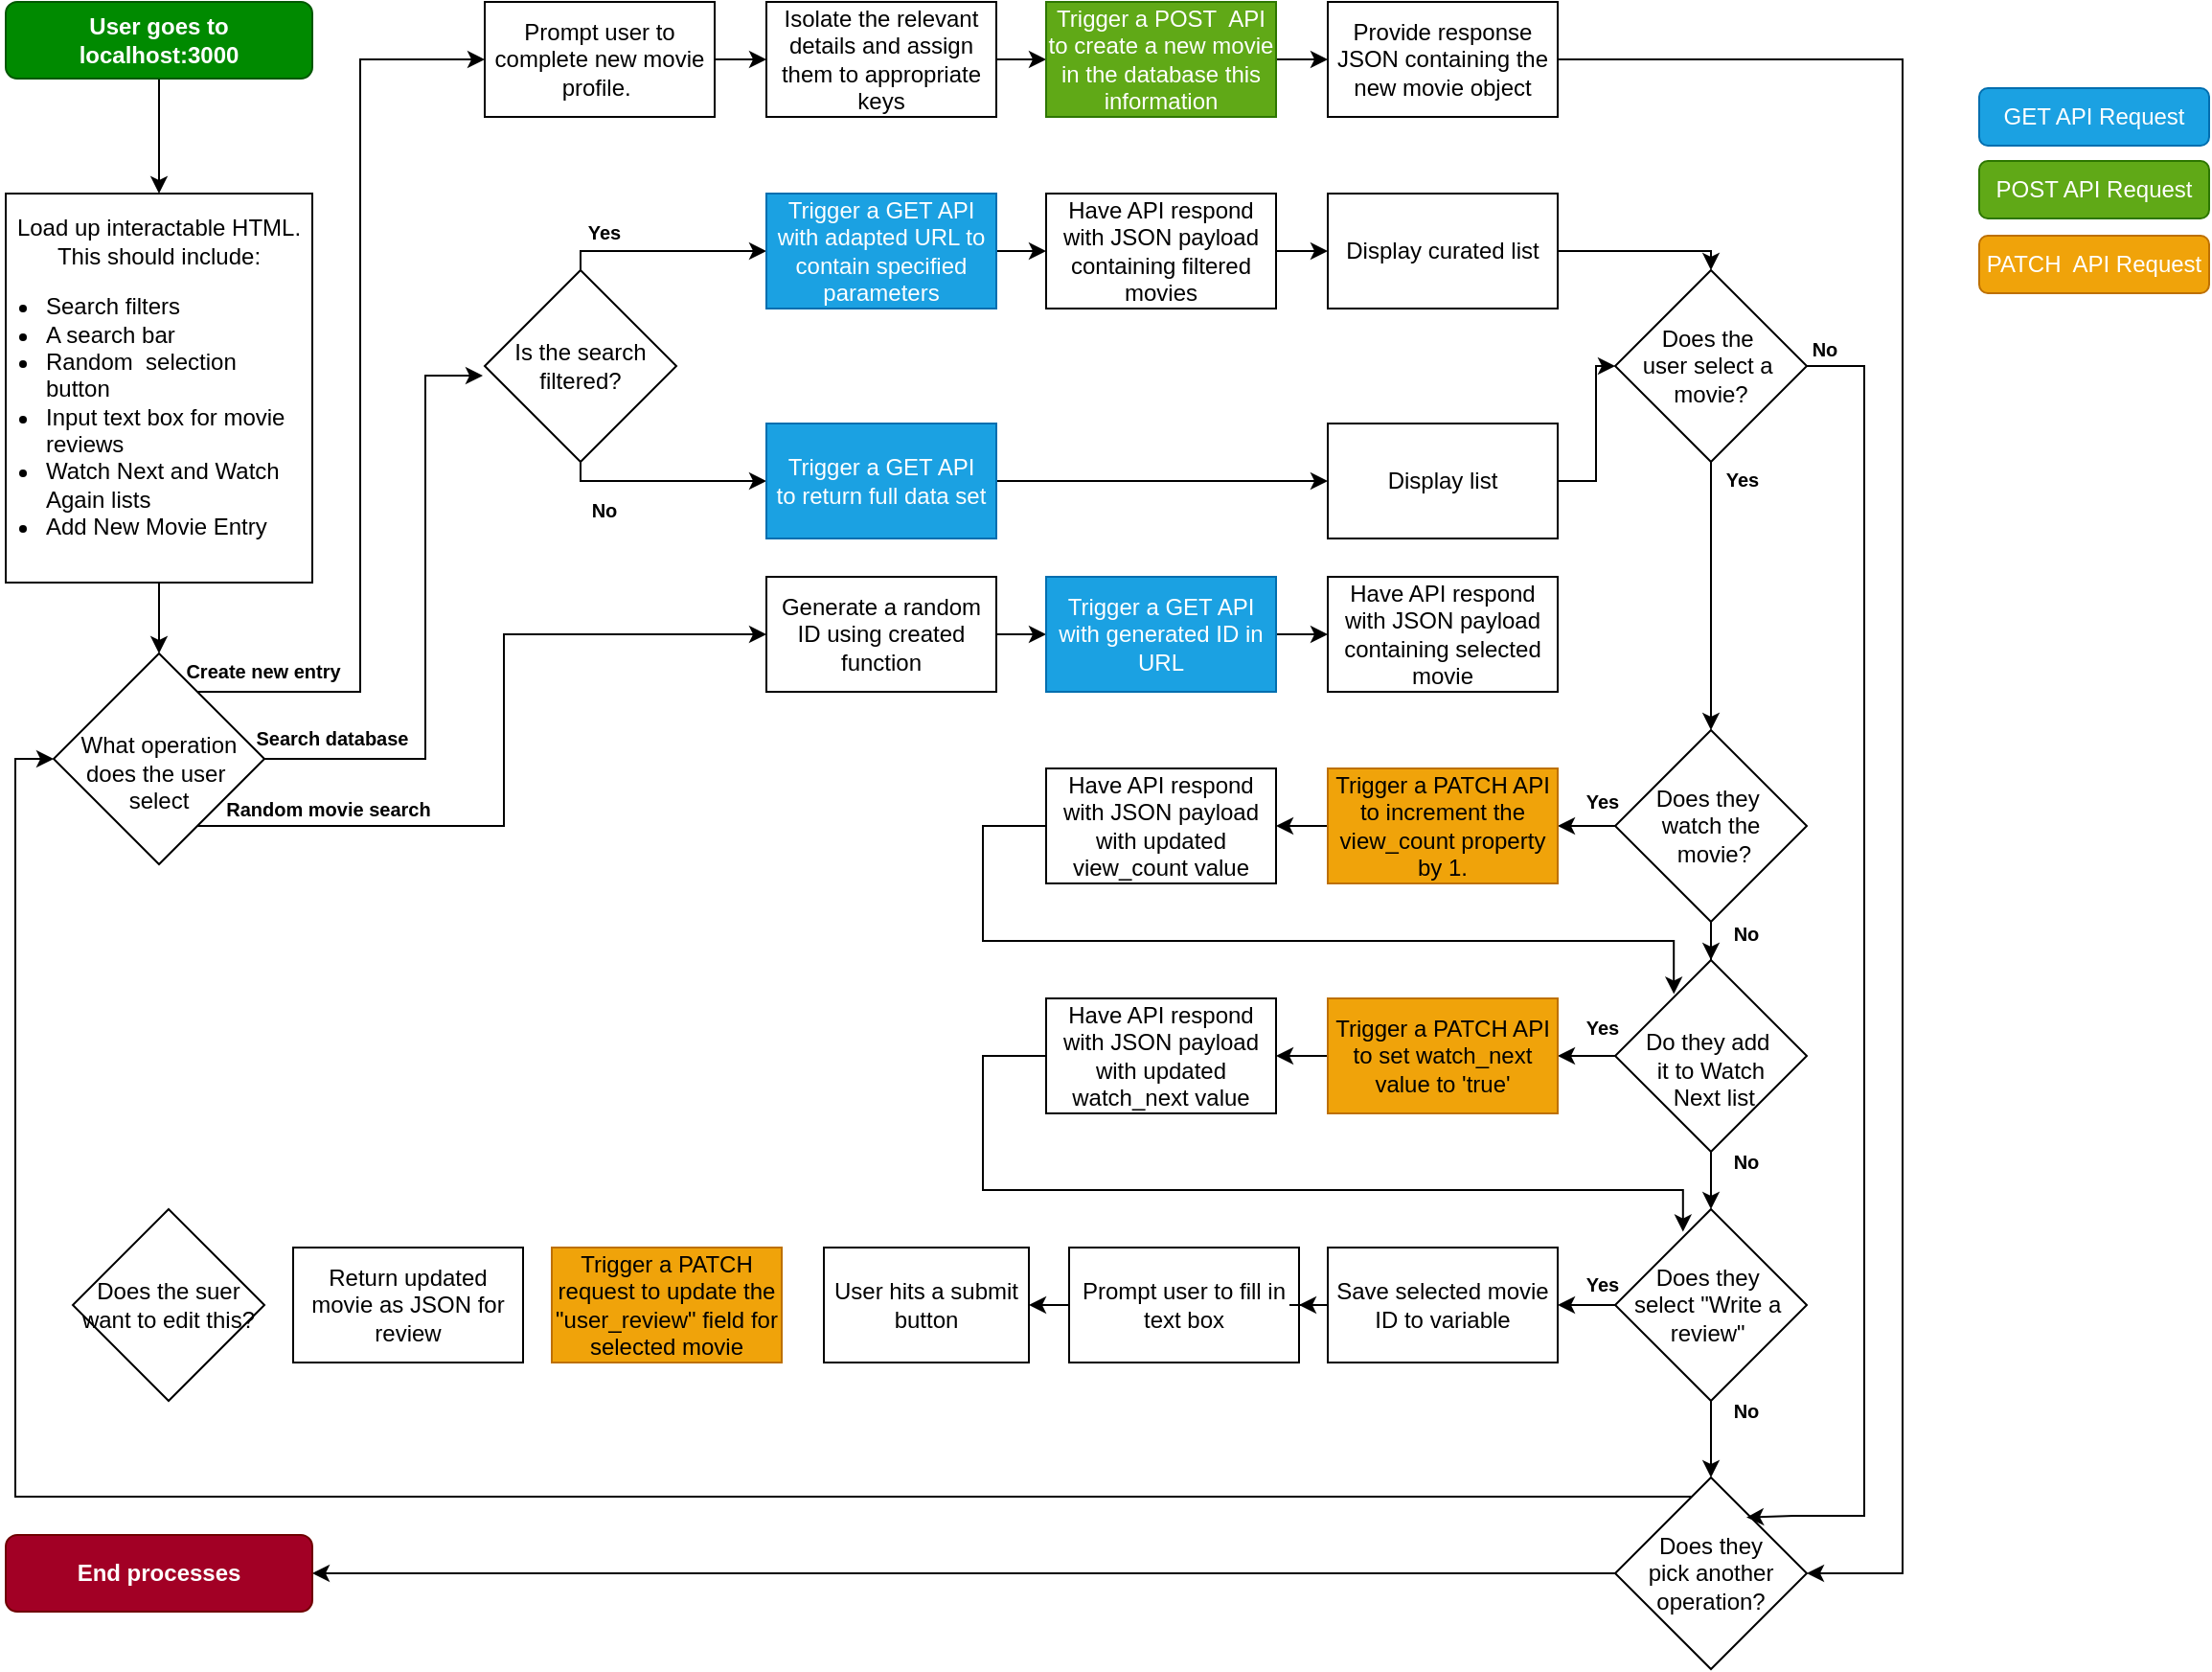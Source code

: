 <mxfile version="25.0.1">
  <diagram id="C5RBs43oDa-KdzZeNtuy" name="Page-1">
    <mxGraphModel dx="2462" dy="983" grid="1" gridSize="10" guides="1" tooltips="1" connect="1" arrows="1" fold="1" page="1" pageScale="1" pageWidth="827" pageHeight="1169" math="0" shadow="0">
      <root>
        <mxCell id="WIyWlLk6GJQsqaUBKTNV-0" />
        <mxCell id="WIyWlLk6GJQsqaUBKTNV-1" parent="WIyWlLk6GJQsqaUBKTNV-0" />
        <mxCell id="PzBcTISUMEJhEaxG71Po-60" value="" style="edgeStyle=orthogonalEdgeStyle;rounded=0;orthogonalLoop=1;jettySize=auto;html=1;" edge="1" parent="WIyWlLk6GJQsqaUBKTNV-1" source="PzBcTISUMEJhEaxG71Po-9" target="PzBcTISUMEJhEaxG71Po-12">
          <mxGeometry relative="1" as="geometry" />
        </mxCell>
        <mxCell id="PzBcTISUMEJhEaxG71Po-9" value="Load up interactable HTML. This should include:&lt;div&gt;&lt;ul style=&quot;margin-top: 12px; padding-left: 20px;&quot;&gt;&lt;li style=&quot;text-align: left;&quot;&gt;Search filters&lt;/li&gt;&lt;li style=&quot;text-align: left;&quot;&gt;A search bar&lt;/li&gt;&lt;li style=&quot;text-align: left;&quot;&gt;Random&amp;nbsp; selection button&amp;nbsp;&lt;/li&gt;&lt;li style=&quot;text-align: left;&quot;&gt;Input text box for movie reviews&lt;/li&gt;&lt;li style=&quot;text-align: left;&quot;&gt;Watch Next and Watch Again lists&lt;/li&gt;&lt;li style=&quot;text-align: left;&quot;&gt;Add New Movie Entry&lt;/li&gt;&lt;/ul&gt;&lt;/div&gt;" style="rounded=0;whiteSpace=wrap;html=1;" vertex="1" parent="WIyWlLk6GJQsqaUBKTNV-1">
          <mxGeometry x="80" y="130" width="160" height="203" as="geometry" />
        </mxCell>
        <mxCell id="PzBcTISUMEJhEaxG71Po-59" value="" style="edgeStyle=orthogonalEdgeStyle;rounded=0;orthogonalLoop=1;jettySize=auto;html=1;" edge="1" parent="WIyWlLk6GJQsqaUBKTNV-1" source="PzBcTISUMEJhEaxG71Po-10" target="PzBcTISUMEJhEaxG71Po-9">
          <mxGeometry relative="1" as="geometry" />
        </mxCell>
        <mxCell id="PzBcTISUMEJhEaxG71Po-10" value="User goes to localhost:3000" style="rounded=1;whiteSpace=wrap;html=1;fillColor=#008a00;fontColor=#ffffff;strokeColor=#005700;fontStyle=1" vertex="1" parent="WIyWlLk6GJQsqaUBKTNV-1">
          <mxGeometry x="80" y="30" width="160" height="40" as="geometry" />
        </mxCell>
        <mxCell id="PzBcTISUMEJhEaxG71Po-61" style="edgeStyle=orthogonalEdgeStyle;rounded=0;orthogonalLoop=1;jettySize=auto;html=1;entryX=0;entryY=0.5;entryDx=0;entryDy=0;" edge="1" parent="WIyWlLk6GJQsqaUBKTNV-1" source="PzBcTISUMEJhEaxG71Po-12" target="PzBcTISUMEJhEaxG71Po-35">
          <mxGeometry relative="1" as="geometry">
            <Array as="points">
              <mxPoint x="340" y="460" />
              <mxPoint x="340" y="360" />
            </Array>
          </mxGeometry>
        </mxCell>
        <mxCell id="PzBcTISUMEJhEaxG71Po-63" style="edgeStyle=orthogonalEdgeStyle;rounded=0;orthogonalLoop=1;jettySize=auto;html=1;entryX=0;entryY=0.5;entryDx=0;entryDy=0;" edge="1" parent="WIyWlLk6GJQsqaUBKTNV-1" source="PzBcTISUMEJhEaxG71Po-12" target="PzBcTISUMEJhEaxG71Po-52">
          <mxGeometry relative="1" as="geometry">
            <Array as="points">
              <mxPoint x="265" y="390" />
              <mxPoint x="265" y="60" />
            </Array>
          </mxGeometry>
        </mxCell>
        <mxCell id="PzBcTISUMEJhEaxG71Po-64" style="edgeStyle=orthogonalEdgeStyle;rounded=0;orthogonalLoop=1;jettySize=auto;html=1;entryX=0;entryY=0.5;entryDx=0;entryDy=0;" edge="1" parent="WIyWlLk6GJQsqaUBKTNV-1">
          <mxGeometry relative="1" as="geometry">
            <mxPoint x="209" y="425" as="sourcePoint" />
            <mxPoint x="329" y="225" as="targetPoint" />
            <Array as="points">
              <mxPoint x="299" y="425" />
              <mxPoint x="299" y="225" />
            </Array>
          </mxGeometry>
        </mxCell>
        <mxCell id="PzBcTISUMEJhEaxG71Po-12" value="&lt;div&gt;&lt;br&gt;&lt;/div&gt;What operation does the user&amp;nbsp;&lt;div&gt;select&lt;/div&gt;" style="rhombus;whiteSpace=wrap;html=1;" vertex="1" parent="WIyWlLk6GJQsqaUBKTNV-1">
          <mxGeometry x="105" y="370" width="110" height="110" as="geometry" />
        </mxCell>
        <mxCell id="PzBcTISUMEJhEaxG71Po-65" style="edgeStyle=orthogonalEdgeStyle;rounded=0;orthogonalLoop=1;jettySize=auto;html=1;entryX=0;entryY=0.5;entryDx=0;entryDy=0;" edge="1" parent="WIyWlLk6GJQsqaUBKTNV-1" source="PzBcTISUMEJhEaxG71Po-14" target="PzBcTISUMEJhEaxG71Po-15">
          <mxGeometry relative="1" as="geometry">
            <Array as="points">
              <mxPoint x="380" y="160" />
            </Array>
          </mxGeometry>
        </mxCell>
        <mxCell id="PzBcTISUMEJhEaxG71Po-68" style="edgeStyle=orthogonalEdgeStyle;rounded=0;orthogonalLoop=1;jettySize=auto;html=1;entryX=0;entryY=0.5;entryDx=0;entryDy=0;" edge="1" parent="WIyWlLk6GJQsqaUBKTNV-1" source="PzBcTISUMEJhEaxG71Po-14" target="PzBcTISUMEJhEaxG71Po-18">
          <mxGeometry relative="1" as="geometry">
            <Array as="points">
              <mxPoint x="380" y="280" />
            </Array>
          </mxGeometry>
        </mxCell>
        <mxCell id="PzBcTISUMEJhEaxG71Po-14" value="Is the search filtered?" style="rhombus;whiteSpace=wrap;html=1;" vertex="1" parent="WIyWlLk6GJQsqaUBKTNV-1">
          <mxGeometry x="330" y="170" width="100" height="100" as="geometry" />
        </mxCell>
        <mxCell id="PzBcTISUMEJhEaxG71Po-70" style="edgeStyle=orthogonalEdgeStyle;rounded=0;orthogonalLoop=1;jettySize=auto;html=1;entryX=0;entryY=0.5;entryDx=0;entryDy=0;" edge="1" parent="WIyWlLk6GJQsqaUBKTNV-1" source="PzBcTISUMEJhEaxG71Po-15" target="PzBcTISUMEJhEaxG71Po-16">
          <mxGeometry relative="1" as="geometry" />
        </mxCell>
        <mxCell id="PzBcTISUMEJhEaxG71Po-15" value="Trigger a GET API with adapted URL to contain specified parameters" style="rounded=0;whiteSpace=wrap;html=1;fillColor=#1ba1e2;fontColor=#ffffff;strokeColor=#006EAF;" vertex="1" parent="WIyWlLk6GJQsqaUBKTNV-1">
          <mxGeometry x="477" y="130" width="120" height="60" as="geometry" />
        </mxCell>
        <mxCell id="PzBcTISUMEJhEaxG71Po-71" style="edgeStyle=orthogonalEdgeStyle;rounded=0;orthogonalLoop=1;jettySize=auto;html=1;entryX=0;entryY=0.5;entryDx=0;entryDy=0;" edge="1" parent="WIyWlLk6GJQsqaUBKTNV-1" source="PzBcTISUMEJhEaxG71Po-16" target="PzBcTISUMEJhEaxG71Po-17">
          <mxGeometry relative="1" as="geometry" />
        </mxCell>
        <mxCell id="PzBcTISUMEJhEaxG71Po-16" value="Have API respond with JSON payload containing filtered movies" style="rounded=0;whiteSpace=wrap;html=1;" vertex="1" parent="WIyWlLk6GJQsqaUBKTNV-1">
          <mxGeometry x="623" y="130" width="120" height="60" as="geometry" />
        </mxCell>
        <mxCell id="PzBcTISUMEJhEaxG71Po-74" style="edgeStyle=orthogonalEdgeStyle;rounded=0;orthogonalLoop=1;jettySize=auto;html=1;entryX=0.5;entryY=0;entryDx=0;entryDy=0;" edge="1" parent="WIyWlLk6GJQsqaUBKTNV-1" source="PzBcTISUMEJhEaxG71Po-17" target="PzBcTISUMEJhEaxG71Po-49">
          <mxGeometry relative="1" as="geometry">
            <Array as="points">
              <mxPoint x="970" y="160" />
            </Array>
          </mxGeometry>
        </mxCell>
        <mxCell id="PzBcTISUMEJhEaxG71Po-17" value="Display curated list" style="rounded=0;whiteSpace=wrap;html=1;" vertex="1" parent="WIyWlLk6GJQsqaUBKTNV-1">
          <mxGeometry x="770" y="130" width="120" height="60" as="geometry" />
        </mxCell>
        <mxCell id="PzBcTISUMEJhEaxG71Po-69" style="edgeStyle=orthogonalEdgeStyle;rounded=0;orthogonalLoop=1;jettySize=auto;html=1;entryX=0;entryY=0.5;entryDx=0;entryDy=0;" edge="1" parent="WIyWlLk6GJQsqaUBKTNV-1" source="PzBcTISUMEJhEaxG71Po-18" target="PzBcTISUMEJhEaxG71Po-20">
          <mxGeometry relative="1" as="geometry" />
        </mxCell>
        <mxCell id="PzBcTISUMEJhEaxG71Po-18" value="Trigger a GET API&lt;div&gt;to return full data set&lt;/div&gt;" style="rounded=0;whiteSpace=wrap;html=1;fillColor=#1ba1e2;fontColor=#ffffff;strokeColor=#006EAF;" vertex="1" parent="WIyWlLk6GJQsqaUBKTNV-1">
          <mxGeometry x="477" y="250" width="120" height="60" as="geometry" />
        </mxCell>
        <mxCell id="PzBcTISUMEJhEaxG71Po-77" style="edgeStyle=orthogonalEdgeStyle;rounded=0;orthogonalLoop=1;jettySize=auto;html=1;entryX=0;entryY=0.5;entryDx=0;entryDy=0;" edge="1" parent="WIyWlLk6GJQsqaUBKTNV-1" source="PzBcTISUMEJhEaxG71Po-20" target="PzBcTISUMEJhEaxG71Po-49">
          <mxGeometry relative="1" as="geometry">
            <Array as="points">
              <mxPoint x="910" y="280" />
              <mxPoint x="910" y="220" />
            </Array>
          </mxGeometry>
        </mxCell>
        <mxCell id="PzBcTISUMEJhEaxG71Po-20" value="Display list" style="rounded=0;whiteSpace=wrap;html=1;" vertex="1" parent="WIyWlLk6GJQsqaUBKTNV-1">
          <mxGeometry x="770" y="250" width="120" height="60" as="geometry" />
        </mxCell>
        <mxCell id="PzBcTISUMEJhEaxG71Po-97" style="edgeStyle=orthogonalEdgeStyle;rounded=0;orthogonalLoop=1;jettySize=auto;html=1;entryX=0;entryY=0.5;entryDx=0;entryDy=0;" edge="1" parent="WIyWlLk6GJQsqaUBKTNV-1" source="PzBcTISUMEJhEaxG71Po-21" target="PzBcTISUMEJhEaxG71Po-12">
          <mxGeometry relative="1" as="geometry">
            <Array as="points">
              <mxPoint x="85" y="810" />
              <mxPoint x="85" y="425" />
            </Array>
          </mxGeometry>
        </mxCell>
        <mxCell id="PzBcTISUMEJhEaxG71Po-98" style="edgeStyle=orthogonalEdgeStyle;rounded=0;orthogonalLoop=1;jettySize=auto;html=1;entryX=1;entryY=0.5;entryDx=0;entryDy=0;" edge="1" parent="WIyWlLk6GJQsqaUBKTNV-1" source="PzBcTISUMEJhEaxG71Po-21" target="PzBcTISUMEJhEaxG71Po-91">
          <mxGeometry relative="1" as="geometry" />
        </mxCell>
        <mxCell id="PzBcTISUMEJhEaxG71Po-21" value="Does they&lt;div&gt;pick another operation?&lt;/div&gt;" style="rhombus;whiteSpace=wrap;html=1;" vertex="1" parent="WIyWlLk6GJQsqaUBKTNV-1">
          <mxGeometry x="920" y="800" width="100" height="100" as="geometry" />
        </mxCell>
        <mxCell id="PzBcTISUMEJhEaxG71Po-90" value="" style="edgeStyle=orthogonalEdgeStyle;rounded=0;orthogonalLoop=1;jettySize=auto;html=1;" edge="1" parent="WIyWlLk6GJQsqaUBKTNV-1" source="PzBcTISUMEJhEaxG71Po-28" target="PzBcTISUMEJhEaxG71Po-30">
          <mxGeometry relative="1" as="geometry" />
        </mxCell>
        <mxCell id="PzBcTISUMEJhEaxG71Po-28" value="Prompt user to fill in text box" style="rounded=0;whiteSpace=wrap;html=1;" vertex="1" parent="WIyWlLk6GJQsqaUBKTNV-1">
          <mxGeometry x="635" y="680" width="120" height="60" as="geometry" />
        </mxCell>
        <mxCell id="PzBcTISUMEJhEaxG71Po-86" value="" style="edgeStyle=orthogonalEdgeStyle;rounded=0;orthogonalLoop=1;jettySize=auto;html=1;" edge="1" parent="WIyWlLk6GJQsqaUBKTNV-1" source="PzBcTISUMEJhEaxG71Po-29" target="PzBcTISUMEJhEaxG71Po-34">
          <mxGeometry relative="1" as="geometry" />
        </mxCell>
        <mxCell id="PzBcTISUMEJhEaxG71Po-96" value="" style="edgeStyle=orthogonalEdgeStyle;rounded=0;orthogonalLoop=1;jettySize=auto;html=1;" edge="1" parent="WIyWlLk6GJQsqaUBKTNV-1" source="PzBcTISUMEJhEaxG71Po-29" target="PzBcTISUMEJhEaxG71Po-21">
          <mxGeometry relative="1" as="geometry" />
        </mxCell>
        <mxCell id="PzBcTISUMEJhEaxG71Po-29" value="Does they&amp;nbsp;&lt;div&gt;select &quot;Write a&amp;nbsp;&lt;div&gt;review&quot;&amp;nbsp;&lt;/div&gt;&lt;/div&gt;" style="rhombus;whiteSpace=wrap;html=1;" vertex="1" parent="WIyWlLk6GJQsqaUBKTNV-1">
          <mxGeometry x="920" y="660" width="100" height="100" as="geometry" />
        </mxCell>
        <mxCell id="PzBcTISUMEJhEaxG71Po-30" value="User hits a submit button" style="rounded=0;whiteSpace=wrap;html=1;" vertex="1" parent="WIyWlLk6GJQsqaUBKTNV-1">
          <mxGeometry x="507" y="680" width="107" height="60" as="geometry" />
        </mxCell>
        <mxCell id="PzBcTISUMEJhEaxG71Po-31" value="Trigger a PATCH request to update the &quot;user_review&quot; field for selected movie" style="rounded=0;whiteSpace=wrap;html=1;fillColor=#f0a30a;fontColor=#000000;strokeColor=#BD7000;" vertex="1" parent="WIyWlLk6GJQsqaUBKTNV-1">
          <mxGeometry x="365" y="680" width="120" height="60" as="geometry" />
        </mxCell>
        <mxCell id="PzBcTISUMEJhEaxG71Po-32" value="Return updated movie as JSON for review" style="rounded=0;whiteSpace=wrap;html=1;" vertex="1" parent="WIyWlLk6GJQsqaUBKTNV-1">
          <mxGeometry x="230" y="680" width="120" height="60" as="geometry" />
        </mxCell>
        <mxCell id="PzBcTISUMEJhEaxG71Po-33" value="Does the suer want to edit this?" style="rhombus;whiteSpace=wrap;html=1;" vertex="1" parent="WIyWlLk6GJQsqaUBKTNV-1">
          <mxGeometry x="115" y="660" width="100" height="100" as="geometry" />
        </mxCell>
        <mxCell id="PzBcTISUMEJhEaxG71Po-87" value="" style="edgeStyle=orthogonalEdgeStyle;rounded=0;orthogonalLoop=1;jettySize=auto;html=1;" edge="1" parent="WIyWlLk6GJQsqaUBKTNV-1" source="PzBcTISUMEJhEaxG71Po-34" target="PzBcTISUMEJhEaxG71Po-28">
          <mxGeometry relative="1" as="geometry" />
        </mxCell>
        <mxCell id="PzBcTISUMEJhEaxG71Po-34" value="Save selected movie ID to variable" style="rounded=0;whiteSpace=wrap;html=1;" vertex="1" parent="WIyWlLk6GJQsqaUBKTNV-1">
          <mxGeometry x="770" y="680" width="120" height="60" as="geometry" />
        </mxCell>
        <mxCell id="PzBcTISUMEJhEaxG71Po-72" style="edgeStyle=orthogonalEdgeStyle;rounded=0;orthogonalLoop=1;jettySize=auto;html=1;entryX=0;entryY=0.5;entryDx=0;entryDy=0;" edge="1" parent="WIyWlLk6GJQsqaUBKTNV-1" source="PzBcTISUMEJhEaxG71Po-35" target="PzBcTISUMEJhEaxG71Po-36">
          <mxGeometry relative="1" as="geometry" />
        </mxCell>
        <mxCell id="PzBcTISUMEJhEaxG71Po-35" value="Generate a random ID using created function" style="rounded=0;whiteSpace=wrap;html=1;" vertex="1" parent="WIyWlLk6GJQsqaUBKTNV-1">
          <mxGeometry x="477" y="330" width="120" height="60" as="geometry" />
        </mxCell>
        <mxCell id="PzBcTISUMEJhEaxG71Po-73" style="edgeStyle=orthogonalEdgeStyle;rounded=0;orthogonalLoop=1;jettySize=auto;html=1;entryX=0;entryY=0.5;entryDx=0;entryDy=0;" edge="1" parent="WIyWlLk6GJQsqaUBKTNV-1" source="PzBcTISUMEJhEaxG71Po-36" target="PzBcTISUMEJhEaxG71Po-37">
          <mxGeometry relative="1" as="geometry" />
        </mxCell>
        <mxCell id="PzBcTISUMEJhEaxG71Po-36" value="Trigger a GET API with generated ID in URL" style="rounded=0;whiteSpace=wrap;html=1;fillColor=#1ba1e2;fontColor=#ffffff;strokeColor=#006EAF;" vertex="1" parent="WIyWlLk6GJQsqaUBKTNV-1">
          <mxGeometry x="623" y="330" width="120" height="60" as="geometry" />
        </mxCell>
        <mxCell id="PzBcTISUMEJhEaxG71Po-37" value="Have API respond with JSON payload containing selected movie" style="rounded=0;whiteSpace=wrap;html=1;" vertex="1" parent="WIyWlLk6GJQsqaUBKTNV-1">
          <mxGeometry x="770" y="330" width="120" height="60" as="geometry" />
        </mxCell>
        <mxCell id="PzBcTISUMEJhEaxG71Po-80" value="" style="edgeStyle=orthogonalEdgeStyle;rounded=0;orthogonalLoop=1;jettySize=auto;html=1;" edge="1" parent="WIyWlLk6GJQsqaUBKTNV-1" source="PzBcTISUMEJhEaxG71Po-39" target="PzBcTISUMEJhEaxG71Po-40">
          <mxGeometry relative="1" as="geometry" />
        </mxCell>
        <mxCell id="PzBcTISUMEJhEaxG71Po-84" value="" style="edgeStyle=orthogonalEdgeStyle;rounded=0;orthogonalLoop=1;jettySize=auto;html=1;" edge="1" parent="WIyWlLk6GJQsqaUBKTNV-1" source="PzBcTISUMEJhEaxG71Po-39" target="PzBcTISUMEJhEaxG71Po-50">
          <mxGeometry relative="1" as="geometry" />
        </mxCell>
        <mxCell id="PzBcTISUMEJhEaxG71Po-39" value="Does they&amp;nbsp;&lt;div&gt;watch the&lt;/div&gt;&lt;div&gt;&amp;nbsp;movie?&lt;/div&gt;" style="rhombus;whiteSpace=wrap;html=1;" vertex="1" parent="WIyWlLk6GJQsqaUBKTNV-1">
          <mxGeometry x="920" y="410" width="100" height="100" as="geometry" />
        </mxCell>
        <mxCell id="PzBcTISUMEJhEaxG71Po-81" value="" style="edgeStyle=orthogonalEdgeStyle;rounded=0;orthogonalLoop=1;jettySize=auto;html=1;" edge="1" parent="WIyWlLk6GJQsqaUBKTNV-1" source="PzBcTISUMEJhEaxG71Po-40" target="PzBcTISUMEJhEaxG71Po-56">
          <mxGeometry relative="1" as="geometry" />
        </mxCell>
        <mxCell id="PzBcTISUMEJhEaxG71Po-40" value="Trigger a PATCH API to increment the view_count property by 1." style="rounded=0;whiteSpace=wrap;html=1;fillColor=#f0a30a;fontColor=#000000;strokeColor=#BD7000;" vertex="1" parent="WIyWlLk6GJQsqaUBKTNV-1">
          <mxGeometry x="770" y="430" width="120" height="60" as="geometry" />
        </mxCell>
        <mxCell id="PzBcTISUMEJhEaxG71Po-79" style="edgeStyle=orthogonalEdgeStyle;rounded=0;orthogonalLoop=1;jettySize=auto;html=1;entryX=0.5;entryY=0;entryDx=0;entryDy=0;" edge="1" parent="WIyWlLk6GJQsqaUBKTNV-1" source="PzBcTISUMEJhEaxG71Po-49" target="PzBcTISUMEJhEaxG71Po-39">
          <mxGeometry relative="1" as="geometry" />
        </mxCell>
        <mxCell id="PzBcTISUMEJhEaxG71Po-105" style="edgeStyle=orthogonalEdgeStyle;rounded=0;orthogonalLoop=1;jettySize=auto;html=1;entryX=0.685;entryY=0.208;entryDx=0;entryDy=0;entryPerimeter=0;" edge="1" parent="WIyWlLk6GJQsqaUBKTNV-1" source="PzBcTISUMEJhEaxG71Po-49" target="PzBcTISUMEJhEaxG71Po-21">
          <mxGeometry relative="1" as="geometry">
            <mxPoint x="1012.571" y="841.429" as="targetPoint" />
            <Array as="points">
              <mxPoint x="1050" y="220" />
              <mxPoint x="1050" y="820" />
              <mxPoint x="1013" y="820" />
            </Array>
          </mxGeometry>
        </mxCell>
        <mxCell id="PzBcTISUMEJhEaxG71Po-49" value="Does the&amp;nbsp;&lt;div&gt;user select a&amp;nbsp; movie?&lt;/div&gt;" style="rhombus;whiteSpace=wrap;html=1;" vertex="1" parent="WIyWlLk6GJQsqaUBKTNV-1">
          <mxGeometry x="920" y="170" width="100" height="100" as="geometry" />
        </mxCell>
        <mxCell id="PzBcTISUMEJhEaxG71Po-82" value="" style="edgeStyle=orthogonalEdgeStyle;rounded=0;orthogonalLoop=1;jettySize=auto;html=1;" edge="1" parent="WIyWlLk6GJQsqaUBKTNV-1" source="PzBcTISUMEJhEaxG71Po-50" target="PzBcTISUMEJhEaxG71Po-51">
          <mxGeometry relative="1" as="geometry" />
        </mxCell>
        <mxCell id="PzBcTISUMEJhEaxG71Po-85" value="" style="edgeStyle=orthogonalEdgeStyle;rounded=0;orthogonalLoop=1;jettySize=auto;html=1;" edge="1" parent="WIyWlLk6GJQsqaUBKTNV-1" source="PzBcTISUMEJhEaxG71Po-50" target="PzBcTISUMEJhEaxG71Po-29">
          <mxGeometry relative="1" as="geometry" />
        </mxCell>
        <mxCell id="PzBcTISUMEJhEaxG71Po-50" value="&lt;div&gt;&lt;br&gt;&lt;/div&gt;Do they add&amp;nbsp;&lt;div&gt;it to Watch&lt;/div&gt;&lt;div&gt;&amp;nbsp;Next&amp;nbsp;&lt;span style=&quot;background-color: initial;&quot;&gt;list&lt;/span&gt;&lt;/div&gt;" style="rhombus;whiteSpace=wrap;html=1;" vertex="1" parent="WIyWlLk6GJQsqaUBKTNV-1">
          <mxGeometry x="920" y="530" width="100" height="100" as="geometry" />
        </mxCell>
        <mxCell id="PzBcTISUMEJhEaxG71Po-83" value="" style="edgeStyle=orthogonalEdgeStyle;rounded=0;orthogonalLoop=1;jettySize=auto;html=1;" edge="1" parent="WIyWlLk6GJQsqaUBKTNV-1" source="PzBcTISUMEJhEaxG71Po-51" target="PzBcTISUMEJhEaxG71Po-57">
          <mxGeometry relative="1" as="geometry" />
        </mxCell>
        <mxCell id="PzBcTISUMEJhEaxG71Po-51" value="Trigger a PATCH API to set watch_next value to &#39;true&#39;" style="rounded=0;whiteSpace=wrap;html=1;fillColor=#f0a30a;fontColor=#000000;strokeColor=#BD7000;" vertex="1" parent="WIyWlLk6GJQsqaUBKTNV-1">
          <mxGeometry x="770" y="550" width="120" height="60" as="geometry" />
        </mxCell>
        <mxCell id="PzBcTISUMEJhEaxG71Po-92" value="" style="edgeStyle=orthogonalEdgeStyle;rounded=0;orthogonalLoop=1;jettySize=auto;html=1;" edge="1" parent="WIyWlLk6GJQsqaUBKTNV-1" source="PzBcTISUMEJhEaxG71Po-52" target="PzBcTISUMEJhEaxG71Po-53">
          <mxGeometry relative="1" as="geometry" />
        </mxCell>
        <mxCell id="PzBcTISUMEJhEaxG71Po-52" value="Prompt user to complete new movie profile.&amp;nbsp;" style="rounded=0;whiteSpace=wrap;html=1;" vertex="1" parent="WIyWlLk6GJQsqaUBKTNV-1">
          <mxGeometry x="330" y="30" width="120" height="60" as="geometry" />
        </mxCell>
        <mxCell id="PzBcTISUMEJhEaxG71Po-93" value="" style="edgeStyle=orthogonalEdgeStyle;rounded=0;orthogonalLoop=1;jettySize=auto;html=1;" edge="1" parent="WIyWlLk6GJQsqaUBKTNV-1" source="PzBcTISUMEJhEaxG71Po-53" target="PzBcTISUMEJhEaxG71Po-54">
          <mxGeometry relative="1" as="geometry" />
        </mxCell>
        <mxCell id="PzBcTISUMEJhEaxG71Po-53" value="Isolate the relevant details and assign them to appropriate keys" style="rounded=0;whiteSpace=wrap;html=1;" vertex="1" parent="WIyWlLk6GJQsqaUBKTNV-1">
          <mxGeometry x="477" y="30" width="120" height="60" as="geometry" />
        </mxCell>
        <mxCell id="PzBcTISUMEJhEaxG71Po-94" value="" style="edgeStyle=orthogonalEdgeStyle;rounded=0;orthogonalLoop=1;jettySize=auto;html=1;" edge="1" parent="WIyWlLk6GJQsqaUBKTNV-1" source="PzBcTISUMEJhEaxG71Po-54" target="PzBcTISUMEJhEaxG71Po-55">
          <mxGeometry relative="1" as="geometry" />
        </mxCell>
        <mxCell id="PzBcTISUMEJhEaxG71Po-54" value="Trigger a POST&amp;nbsp; API to create a new movie in the database this information" style="rounded=0;whiteSpace=wrap;html=1;fillColor=#60a917;fontColor=#ffffff;strokeColor=#2D7600;" vertex="1" parent="WIyWlLk6GJQsqaUBKTNV-1">
          <mxGeometry x="623" y="30" width="120" height="60" as="geometry" />
        </mxCell>
        <mxCell id="PzBcTISUMEJhEaxG71Po-95" style="edgeStyle=orthogonalEdgeStyle;rounded=0;orthogonalLoop=1;jettySize=auto;html=1;" edge="1" parent="WIyWlLk6GJQsqaUBKTNV-1" source="PzBcTISUMEJhEaxG71Po-55" target="PzBcTISUMEJhEaxG71Po-21">
          <mxGeometry relative="1" as="geometry">
            <Array as="points">
              <mxPoint x="1070" y="60" />
              <mxPoint x="1070" y="850" />
            </Array>
          </mxGeometry>
        </mxCell>
        <mxCell id="PzBcTISUMEJhEaxG71Po-55" value="Provide response JSON containing the new movie object" style="rounded=0;whiteSpace=wrap;html=1;" vertex="1" parent="WIyWlLk6GJQsqaUBKTNV-1">
          <mxGeometry x="770" y="30" width="120" height="60" as="geometry" />
        </mxCell>
        <mxCell id="PzBcTISUMEJhEaxG71Po-56" value="Have API respond with JSON payload with updated view_count value" style="rounded=0;whiteSpace=wrap;html=1;" vertex="1" parent="WIyWlLk6GJQsqaUBKTNV-1">
          <mxGeometry x="623" y="430" width="120" height="60" as="geometry" />
        </mxCell>
        <mxCell id="PzBcTISUMEJhEaxG71Po-57" value="Have API respond with JSON payload with updated watch_next value" style="rounded=0;whiteSpace=wrap;html=1;" vertex="1" parent="WIyWlLk6GJQsqaUBKTNV-1">
          <mxGeometry x="623" y="550" width="120" height="60" as="geometry" />
        </mxCell>
        <mxCell id="PzBcTISUMEJhEaxG71Po-91" value="End processes" style="rounded=1;whiteSpace=wrap;html=1;fillColor=#a20025;fontColor=#ffffff;strokeColor=#6F0000;fontStyle=1" vertex="1" parent="WIyWlLk6GJQsqaUBKTNV-1">
          <mxGeometry x="80" y="830" width="160" height="40" as="geometry" />
        </mxCell>
        <mxCell id="PzBcTISUMEJhEaxG71Po-99" value="&lt;b&gt;Create new entry&lt;/b&gt;" style="text;html=1;align=center;verticalAlign=middle;resizable=0;points=[];autosize=1;strokeColor=none;fillColor=none;fontSize=10;" vertex="1" parent="WIyWlLk6GJQsqaUBKTNV-1">
          <mxGeometry x="164" y="364" width="100" height="30" as="geometry" />
        </mxCell>
        <mxCell id="PzBcTISUMEJhEaxG71Po-100" value="&lt;font style=&quot;font-size: 10px;&quot;&gt;&lt;b&gt;Search database&lt;/b&gt;&lt;/font&gt;" style="text;html=1;align=center;verticalAlign=middle;resizable=0;points=[];autosize=1;strokeColor=none;fillColor=none;" vertex="1" parent="WIyWlLk6GJQsqaUBKTNV-1">
          <mxGeometry x="200" y="399" width="100" height="30" as="geometry" />
        </mxCell>
        <mxCell id="PzBcTISUMEJhEaxG71Po-101" value="&lt;font style=&quot;font-size: 10px;&quot;&gt;&lt;b&gt;Random movie search&lt;/b&gt;&lt;/font&gt;" style="text;html=1;align=center;verticalAlign=middle;resizable=0;points=[];autosize=1;strokeColor=none;fillColor=none;" vertex="1" parent="WIyWlLk6GJQsqaUBKTNV-1">
          <mxGeometry x="183" y="436" width="130" height="30" as="geometry" />
        </mxCell>
        <mxCell id="PzBcTISUMEJhEaxG71Po-102" value="&lt;font style=&quot;font-size: 10px;&quot;&gt;&lt;b&gt;Yes&lt;/b&gt;&lt;/font&gt;" style="text;html=1;align=center;verticalAlign=middle;resizable=0;points=[];autosize=1;strokeColor=none;fillColor=none;" vertex="1" parent="WIyWlLk6GJQsqaUBKTNV-1">
          <mxGeometry x="372" y="135" width="40" height="30" as="geometry" />
        </mxCell>
        <mxCell id="PzBcTISUMEJhEaxG71Po-103" value="&lt;font style=&quot;font-size: 10px;&quot;&gt;&lt;b&gt;No&lt;/b&gt;&lt;/font&gt;" style="text;html=1;align=center;verticalAlign=middle;resizable=0;points=[];autosize=1;strokeColor=none;fillColor=none;" vertex="1" parent="WIyWlLk6GJQsqaUBKTNV-1">
          <mxGeometry x="372" y="280" width="40" height="30" as="geometry" />
        </mxCell>
        <mxCell id="PzBcTISUMEJhEaxG71Po-107" value="&lt;b&gt;No&lt;/b&gt;" style="text;html=1;align=center;verticalAlign=middle;resizable=0;points=[];autosize=1;strokeColor=none;fillColor=none;fontSize=10;" vertex="1" parent="WIyWlLk6GJQsqaUBKTNV-1">
          <mxGeometry x="1009" y="196" width="40" height="30" as="geometry" />
        </mxCell>
        <mxCell id="PzBcTISUMEJhEaxG71Po-108" value="&lt;b&gt;Yes&lt;/b&gt;" style="text;html=1;align=center;verticalAlign=middle;resizable=0;points=[];autosize=1;strokeColor=none;fillColor=none;fontSize=10;" vertex="1" parent="WIyWlLk6GJQsqaUBKTNV-1">
          <mxGeometry x="966" y="264" width="40" height="30" as="geometry" />
        </mxCell>
        <mxCell id="PzBcTISUMEJhEaxG71Po-109" value="&lt;b&gt;Yes&lt;/b&gt;" style="text;html=1;align=center;verticalAlign=middle;resizable=0;points=[];autosize=1;strokeColor=none;fillColor=none;fontSize=10;" vertex="1" parent="WIyWlLk6GJQsqaUBKTNV-1">
          <mxGeometry x="893" y="432" width="40" height="30" as="geometry" />
        </mxCell>
        <mxCell id="PzBcTISUMEJhEaxG71Po-112" value="&lt;b&gt;No&lt;/b&gt;" style="text;html=1;align=center;verticalAlign=middle;resizable=0;points=[];autosize=1;strokeColor=none;fillColor=none;fontSize=10;" vertex="1" parent="WIyWlLk6GJQsqaUBKTNV-1">
          <mxGeometry x="968" y="501" width="40" height="30" as="geometry" />
        </mxCell>
        <mxCell id="PzBcTISUMEJhEaxG71Po-113" style="edgeStyle=orthogonalEdgeStyle;rounded=0;orthogonalLoop=1;jettySize=auto;html=1;entryX=0.306;entryY=0.177;entryDx=0;entryDy=0;entryPerimeter=0;" edge="1" parent="WIyWlLk6GJQsqaUBKTNV-1" source="PzBcTISUMEJhEaxG71Po-56" target="PzBcTISUMEJhEaxG71Po-50">
          <mxGeometry relative="1" as="geometry">
            <Array as="points">
              <mxPoint x="590" y="460" />
              <mxPoint x="590" y="520" />
              <mxPoint x="951" y="520" />
            </Array>
          </mxGeometry>
        </mxCell>
        <mxCell id="PzBcTISUMEJhEaxG71Po-114" value="&lt;b&gt;No&lt;/b&gt;" style="text;html=1;align=center;verticalAlign=middle;resizable=0;points=[];autosize=1;strokeColor=none;fillColor=none;fontSize=10;" vertex="1" parent="WIyWlLk6GJQsqaUBKTNV-1">
          <mxGeometry x="968" y="620" width="40" height="30" as="geometry" />
        </mxCell>
        <mxCell id="PzBcTISUMEJhEaxG71Po-115" value="&lt;b&gt;Yes&lt;/b&gt;" style="text;html=1;align=center;verticalAlign=middle;resizable=0;points=[];autosize=1;strokeColor=none;fillColor=none;fontSize=10;" vertex="1" parent="WIyWlLk6GJQsqaUBKTNV-1">
          <mxGeometry x="893" y="550" width="40" height="30" as="geometry" />
        </mxCell>
        <mxCell id="PzBcTISUMEJhEaxG71Po-117" style="edgeStyle=orthogonalEdgeStyle;rounded=0;orthogonalLoop=1;jettySize=auto;html=1;entryX=0.354;entryY=0.118;entryDx=0;entryDy=0;entryPerimeter=0;" edge="1" parent="WIyWlLk6GJQsqaUBKTNV-1" source="PzBcTISUMEJhEaxG71Po-57" target="PzBcTISUMEJhEaxG71Po-29">
          <mxGeometry relative="1" as="geometry">
            <Array as="points">
              <mxPoint x="590" y="580" />
              <mxPoint x="590" y="650" />
              <mxPoint x="955" y="650" />
            </Array>
          </mxGeometry>
        </mxCell>
        <mxCell id="PzBcTISUMEJhEaxG71Po-118" value="&lt;b&gt;Yes&lt;/b&gt;" style="text;html=1;align=center;verticalAlign=middle;resizable=0;points=[];autosize=1;strokeColor=none;fillColor=none;fontSize=10;" vertex="1" parent="WIyWlLk6GJQsqaUBKTNV-1">
          <mxGeometry x="893" y="684" width="40" height="30" as="geometry" />
        </mxCell>
        <mxCell id="PzBcTISUMEJhEaxG71Po-119" value="&lt;b&gt;No&lt;/b&gt;" style="text;html=1;align=center;verticalAlign=middle;resizable=0;points=[];autosize=1;strokeColor=none;fillColor=none;fontSize=10;" vertex="1" parent="WIyWlLk6GJQsqaUBKTNV-1">
          <mxGeometry x="968" y="750" width="40" height="30" as="geometry" />
        </mxCell>
        <mxCell id="PzBcTISUMEJhEaxG71Po-121" value="&lt;span style=&quot;color: rgb(255, 255, 255);&quot;&gt;GET API Request&lt;/span&gt;" style="rounded=1;whiteSpace=wrap;html=1;fillColor=#1ba1e2;flipV=1;fontColor=#ffffff;strokeColor=#006EAF;" vertex="1" parent="WIyWlLk6GJQsqaUBKTNV-1">
          <mxGeometry x="1110" y="75" width="120" height="30" as="geometry" />
        </mxCell>
        <mxCell id="PzBcTISUMEJhEaxG71Po-122" value="&lt;span style=&quot;color: rgb(255, 255, 255);&quot;&gt;POST API Request&lt;/span&gt;" style="rounded=1;whiteSpace=wrap;html=1;fillColor=#60a917;flipV=1;fontColor=#ffffff;strokeColor=#2D7600;" vertex="1" parent="WIyWlLk6GJQsqaUBKTNV-1">
          <mxGeometry x="1110" y="113" width="120" height="30" as="geometry" />
        </mxCell>
        <mxCell id="PzBcTISUMEJhEaxG71Po-123" value="&lt;span style=&quot;color: rgb(255, 255, 255);&quot;&gt;PATCH&amp;nbsp; API Request&lt;/span&gt;" style="rounded=1;whiteSpace=wrap;html=1;fillColor=#f0a30a;flipV=1;fontColor=#000000;strokeColor=#BD7000;" vertex="1" parent="WIyWlLk6GJQsqaUBKTNV-1">
          <mxGeometry x="1110" y="152" width="120" height="30" as="geometry" />
        </mxCell>
      </root>
    </mxGraphModel>
  </diagram>
</mxfile>
